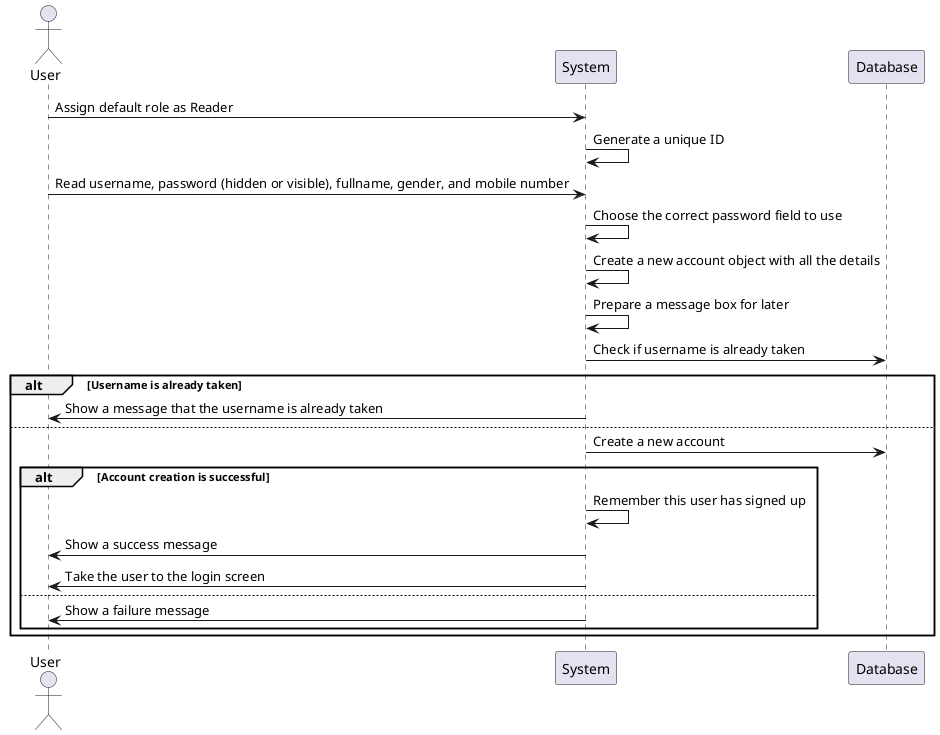 @startuml
actor User
participant "System" as System
participant "Database" as DB

User -> System: Assign default role as Reader
System -> System: Generate a unique ID
User -> System: Read username, password (hidden or visible), fullname, gender, and mobile number
System -> System: Choose the correct password field to use

System -> System: Create a new account object with all the details
System -> System: Prepare a message box for later

System -> DB: Check if username is already taken
alt Username is already taken
  System -> User: Show a message that the username is already taken
else
  System -> DB: Create a new account
  alt Account creation is successful
    System -> System: Remember this user has signed up
    System -> User: Show a success message
    System -> User: Take the user to the login screen
  else
    System -> User: Show a failure message
  end
end
@enduml